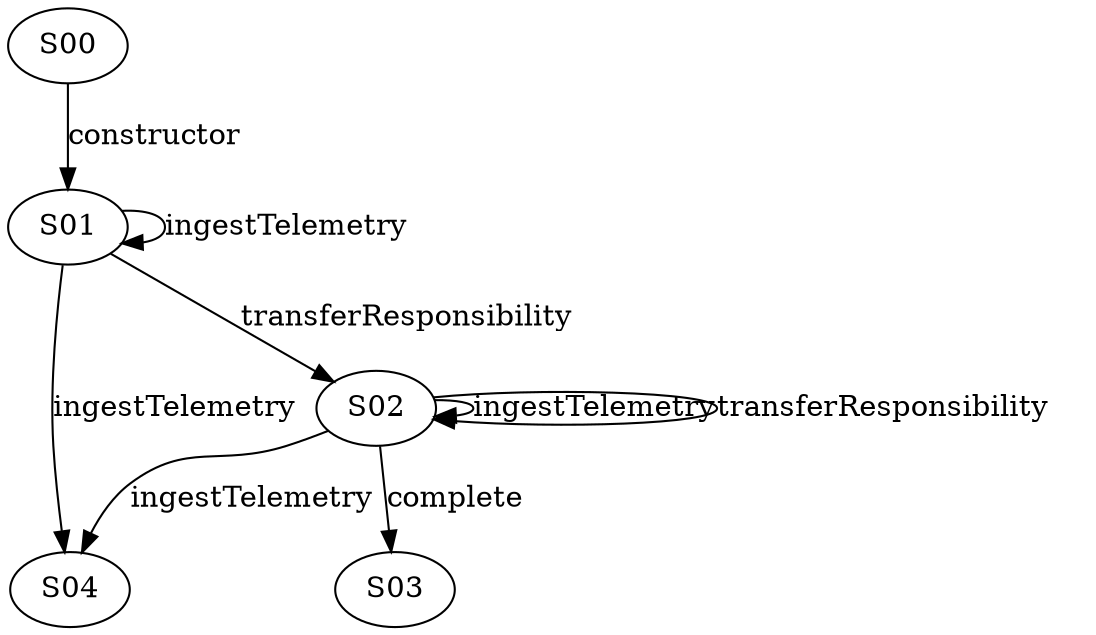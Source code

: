 digraph {

S00->S01 [label="constructor", style="", color="black"]
S01->S01 [label="ingestTelemetry", style="", color="black"]
S01->S04 [label="ingestTelemetry", style="", color="black"]
S01->S02 [label="transferResponsibility", style="", color="black"]
S02->S02 [label="ingestTelemetry", style="", color="black"]
S02->S04 [label="ingestTelemetry", style="", color="black"]
S02->S02 [label="transferResponsibility", style="", color="black"]
S02->S03 [label="complete", style="", color="black"]
}